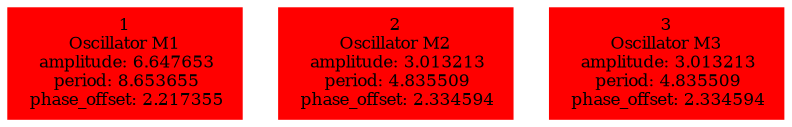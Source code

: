  digraph g{ forcelabels=true;
1 [label=<1<BR />Oscillator M1<BR /> amplitude: 6.647653<BR /> period: 8.653655<BR /> phase_offset: 2.217355>, shape=box,color=red,style=filled,fontsize=8];
2 [label=<2<BR />Oscillator M2<BR /> amplitude: 3.013213<BR /> period: 4.835509<BR /> phase_offset: 2.334594>, shape=box,color=red,style=filled,fontsize=8];
3 [label=<3<BR />Oscillator M3<BR /> amplitude: 3.013213<BR /> period: 4.835509<BR /> phase_offset: 2.334594>, shape=box,color=red,style=filled,fontsize=8];
 }
